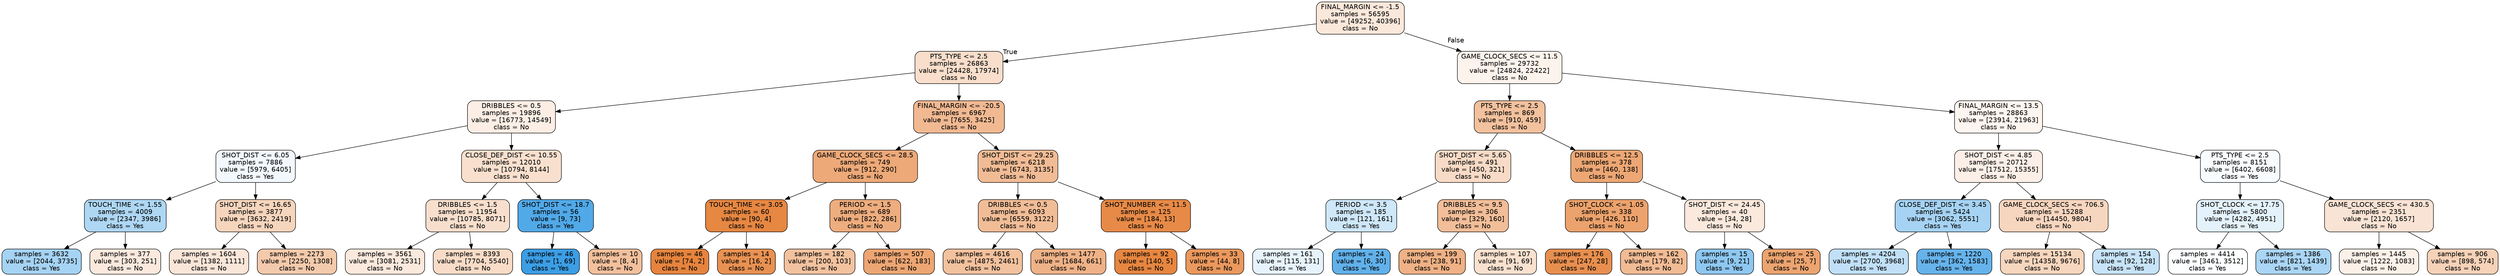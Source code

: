 digraph Tree {
node [shape=box, style="filled, rounded", color="black", fontname=helvetica] ;
edge [fontname=helvetica] ;
0 [label="FINAL_MARGIN <= -1.5\nsamples = 56595\nvalue = [49252, 40396]\nclass = No", fillcolor="#fae8db"] ;
1 [label="PTS_TYPE <= 2.5\nsamples = 26863\nvalue = [24428, 17974]\nclass = No", fillcolor="#f8decb"] ;
0 -> 1 [labeldistance=2.5, labelangle=45, headlabel="True"] ;
2 [label="DRIBBLES <= 0.5\nsamples = 19896\nvalue = [16773, 14549]\nclass = No", fillcolor="#fceee5"] ;
1 -> 2 ;
3 [label="SHOT_DIST <= 6.05\nsamples = 7886\nvalue = [5979, 6405]\nclass = Yes", fillcolor="#f2f8fd"] ;
2 -> 3 ;
4 [label="TOUCH_TIME <= 1.55\nsamples = 4009\nvalue = [2347, 3986]\nclass = Yes", fillcolor="#aed7f4"] ;
3 -> 4 ;
5 [label="samples = 3632\nvalue = [2044, 3735]\nclass = Yes", fillcolor="#a5d3f3"] ;
4 -> 5 ;
6 [label="samples = 377\nvalue = [303, 251]\nclass = No", fillcolor="#fbe9dd"] ;
4 -> 6 ;
7 [label="SHOT_DIST <= 16.65\nsamples = 3877\nvalue = [3632, 2419]\nclass = No", fillcolor="#f6d5bd"] ;
3 -> 7 ;
8 [label="samples = 1604\nvalue = [1382, 1111]\nclass = No", fillcolor="#fae6d8"] ;
7 -> 8 ;
9 [label="samples = 2273\nvalue = [2250, 1308]\nclass = No", fillcolor="#f4caac"] ;
7 -> 9 ;
10 [label="CLOSE_DEF_DIST <= 10.55\nsamples = 12010\nvalue = [10794, 8144]\nclass = No", fillcolor="#f9e0ce"] ;
2 -> 10 ;
11 [label="DRIBBLES <= 1.5\nsamples = 11954\nvalue = [10785, 8071]\nclass = No", fillcolor="#f8dfcd"] ;
10 -> 11 ;
12 [label="samples = 3561\nvalue = [3081, 2531]\nclass = No", fillcolor="#fae9dc"] ;
11 -> 12 ;
13 [label="samples = 8393\nvalue = [7704, 5540]\nclass = No", fillcolor="#f8dcc7"] ;
11 -> 13 ;
14 [label="SHOT_DIST <= 18.7\nsamples = 56\nvalue = [9, 73]\nclass = Yes", fillcolor="#51a9e8"] ;
10 -> 14 ;
15 [label="samples = 46\nvalue = [1, 69]\nclass = Yes", fillcolor="#3c9ee5"] ;
14 -> 15 ;
16 [label="samples = 10\nvalue = [8, 4]\nclass = No", fillcolor="#f2c09c"] ;
14 -> 16 ;
17 [label="FINAL_MARGIN <= -20.5\nsamples = 6967\nvalue = [7655, 3425]\nclass = No", fillcolor="#f1b992"] ;
1 -> 17 ;
18 [label="GAME_CLOCK_SECS <= 28.5\nsamples = 749\nvalue = [912, 290]\nclass = No", fillcolor="#eda978"] ;
17 -> 18 ;
19 [label="TOUCH_TIME <= 3.05\nsamples = 60\nvalue = [90, 4]\nclass = No", fillcolor="#e68742"] ;
18 -> 19 ;
20 [label="samples = 46\nvalue = [74, 2]\nclass = No", fillcolor="#e6843e"] ;
19 -> 20 ;
21 [label="samples = 14\nvalue = [16, 2]\nclass = No", fillcolor="#e89152"] ;
19 -> 21 ;
22 [label="PERIOD <= 1.5\nsamples = 689\nvalue = [822, 286]\nclass = No", fillcolor="#eead7e"] ;
18 -> 22 ;
23 [label="samples = 182\nvalue = [200, 103]\nclass = No", fillcolor="#f2c29f"] ;
22 -> 23 ;
24 [label="samples = 507\nvalue = [622, 183]\nclass = No", fillcolor="#eda673"] ;
22 -> 24 ;
25 [label="SHOT_DIST <= 29.25\nsamples = 6218\nvalue = [6743, 3135]\nclass = No", fillcolor="#f1bc95"] ;
17 -> 25 ;
26 [label="DRIBBLES <= 0.5\nsamples = 6093\nvalue = [6559, 3122]\nclass = No", fillcolor="#f1bd97"] ;
25 -> 26 ;
27 [label="samples = 4616\nvalue = [4875, 2461]\nclass = No", fillcolor="#f2c19d"] ;
26 -> 27 ;
28 [label="samples = 1477\nvalue = [1684, 661]\nclass = No", fillcolor="#efb287"] ;
26 -> 28 ;
29 [label="SHOT_NUMBER <= 11.5\nsamples = 125\nvalue = [184, 13]\nclass = No", fillcolor="#e78a47"] ;
25 -> 29 ;
30 [label="samples = 92\nvalue = [140, 5]\nclass = No", fillcolor="#e68640"] ;
29 -> 30 ;
31 [label="samples = 33\nvalue = [44, 8]\nclass = No", fillcolor="#ea985d"] ;
29 -> 31 ;
32 [label="GAME_CLOCK_SECS <= 11.5\nsamples = 29732\nvalue = [24824, 22422]\nclass = No", fillcolor="#fcf3ec"] ;
0 -> 32 [labeldistance=2.5, labelangle=-45, headlabel="False"] ;
33 [label="PTS_TYPE <= 2.5\nsamples = 869\nvalue = [910, 459]\nclass = No", fillcolor="#f2c19d"] ;
32 -> 33 ;
34 [label="SHOT_DIST <= 5.65\nsamples = 491\nvalue = [450, 321]\nclass = No", fillcolor="#f8dbc6"] ;
33 -> 34 ;
35 [label="PERIOD <= 3.5\nsamples = 185\nvalue = [121, 161]\nclass = Yes", fillcolor="#cee7f9"] ;
34 -> 35 ;
36 [label="samples = 161\nvalue = [115, 131]\nclass = Yes", fillcolor="#e7f3fc"] ;
35 -> 36 ;
37 [label="samples = 24\nvalue = [6, 30]\nclass = Yes", fillcolor="#61b1ea"] ;
35 -> 37 ;
38 [label="DRIBBLES <= 9.5\nsamples = 306\nvalue = [329, 160]\nclass = No", fillcolor="#f2be99"] ;
34 -> 38 ;
39 [label="samples = 199\nvalue = [238, 91]\nclass = No", fillcolor="#efb185"] ;
38 -> 39 ;
40 [label="samples = 107\nvalue = [91, 69]\nclass = No", fillcolor="#f9e1cf"] ;
38 -> 40 ;
41 [label="DRIBBLES <= 12.5\nsamples = 378\nvalue = [460, 138]\nclass = No", fillcolor="#eda774"] ;
33 -> 41 ;
42 [label="SHOT_CLOCK <= 1.05\nsamples = 338\nvalue = [426, 110]\nclass = No", fillcolor="#eca26c"] ;
41 -> 42 ;
43 [label="samples = 176\nvalue = [247, 28]\nclass = No", fillcolor="#e88f4f"] ;
42 -> 43 ;
44 [label="samples = 162\nvalue = [179, 82]\nclass = No", fillcolor="#f1bb94"] ;
42 -> 44 ;
45 [label="SHOT_DIST <= 24.45\nsamples = 40\nvalue = [34, 28]\nclass = No", fillcolor="#fae9dc"] ;
41 -> 45 ;
46 [label="samples = 15\nvalue = [9, 21]\nclass = Yes", fillcolor="#8ec7f0"] ;
45 -> 46 ;
47 [label="samples = 25\nvalue = [25, 7]\nclass = No", fillcolor="#eca470"] ;
45 -> 47 ;
48 [label="FINAL_MARGIN <= 13.5\nsamples = 28863\nvalue = [23914, 21963]\nclass = No", fillcolor="#fdf5ef"] ;
32 -> 48 ;
49 [label="SHOT_DIST <= 4.85\nsamples = 20712\nvalue = [17512, 15355]\nclass = No", fillcolor="#fcefe7"] ;
48 -> 49 ;
50 [label="CLOSE_DEF_DIST <= 3.45\nsamples = 5424\nvalue = [3062, 5551]\nclass = Yes", fillcolor="#a6d3f3"] ;
49 -> 50 ;
51 [label="samples = 4204\nvalue = [2700, 3968]\nclass = Yes", fillcolor="#c0e0f7"] ;
50 -> 51 ;
52 [label="samples = 1220\nvalue = [362, 1583]\nclass = Yes", fillcolor="#66b3eb"] ;
50 -> 52 ;
53 [label="GAME_CLOCK_SECS <= 706.5\nsamples = 15288\nvalue = [14450, 9804]\nclass = No", fillcolor="#f7d6bf"] ;
49 -> 53 ;
54 [label="samples = 15134\nvalue = [14358, 9676]\nclass = No", fillcolor="#f7d6be"] ;
53 -> 54 ;
55 [label="samples = 154\nvalue = [92, 128]\nclass = Yes", fillcolor="#c7e3f8"] ;
53 -> 55 ;
56 [label="PTS_TYPE <= 2.5\nsamples = 8151\nvalue = [6402, 6608]\nclass = Yes", fillcolor="#f9fcfe"] ;
48 -> 56 ;
57 [label="SHOT_CLOCK <= 17.75\nsamples = 5800\nvalue = [4282, 4951]\nclass = Yes", fillcolor="#e4f2fb"] ;
56 -> 57 ;
58 [label="samples = 4414\nvalue = [3461, 3512]\nclass = Yes", fillcolor="#fcfeff"] ;
57 -> 58 ;
59 [label="samples = 1386\nvalue = [821, 1439]\nclass = Yes", fillcolor="#aad5f4"] ;
57 -> 59 ;
60 [label="GAME_CLOCK_SECS <= 430.5\nsamples = 2351\nvalue = [2120, 1657]\nclass = No", fillcolor="#f9e3d4"] ;
56 -> 60 ;
61 [label="samples = 1445\nvalue = [1222, 1083]\nclass = No", fillcolor="#fcf1e8"] ;
60 -> 61 ;
62 [label="samples = 906\nvalue = [898, 574]\nclass = No", fillcolor="#f6d2b8"] ;
60 -> 62 ;
}